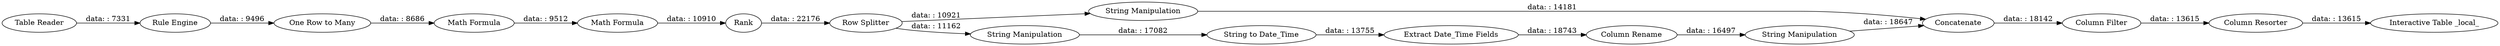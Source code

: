 digraph {
	"6711164303035583551_44" [label="Interactive Table _local_"]
	"6711164303035583551_64" [label=Concatenate]
	"6711164303035583551_59" [label="String to Date_Time"]
	"6711164303035583551_34" [label="One Row to Many"]
	"6711164303035583551_43" [label="Column Resorter"]
	"6711164303035583551_62" [label="Extract Date_Time Fields"]
	"6711164303035583551_58" [label=Rank]
	"6711164303035583551_67" [label="String Manipulation"]
	"6711164303035583551_33" [label="Rule Engine"]
	"6711164303035583551_65" [label="Column Rename"]
	"6711164303035583551_63" [label="String Manipulation"]
	"6711164303035583551_39" [label="Math Formula"]
	"6711164303035583551_66" [label="Column Filter"]
	"6711164303035583551_60" [label="String Manipulation"]
	"6711164303035583551_32" [label="Table Reader"]
	"6711164303035583551_51" [label="Math Formula"]
	"6711164303035583551_46" [label="Row Splitter"]
	"6711164303035583551_43" -> "6711164303035583551_44" [label="data: : 13615"]
	"6711164303035583551_60" -> "6711164303035583551_59" [label="data: : 17082"]
	"6711164303035583551_59" -> "6711164303035583551_62" [label="data: : 13755"]
	"6711164303035583551_46" -> "6711164303035583551_60" [label="data: : 11162"]
	"6711164303035583551_34" -> "6711164303035583551_51" [label="data: : 8686"]
	"6711164303035583551_62" -> "6711164303035583551_65" [label="data: : 18743"]
	"6711164303035583551_63" -> "6711164303035583551_64" [label="data: : 14181"]
	"6711164303035583551_67" -> "6711164303035583551_64" [label="data: : 18647"]
	"6711164303035583551_66" -> "6711164303035583551_43" [label="data: : 13615"]
	"6711164303035583551_64" -> "6711164303035583551_66" [label="data: : 18142"]
	"6711164303035583551_51" -> "6711164303035583551_39" [label="data: : 9512"]
	"6711164303035583551_65" -> "6711164303035583551_67" [label="data: : 16497"]
	"6711164303035583551_58" -> "6711164303035583551_46" [label="data: : 22176"]
	"6711164303035583551_46" -> "6711164303035583551_63" [label="data: : 10921"]
	"6711164303035583551_39" -> "6711164303035583551_58" [label="data: : 10910"]
	"6711164303035583551_32" -> "6711164303035583551_33" [label="data: : 7331"]
	"6711164303035583551_33" -> "6711164303035583551_34" [label="data: : 9496"]
	rankdir=LR
}
